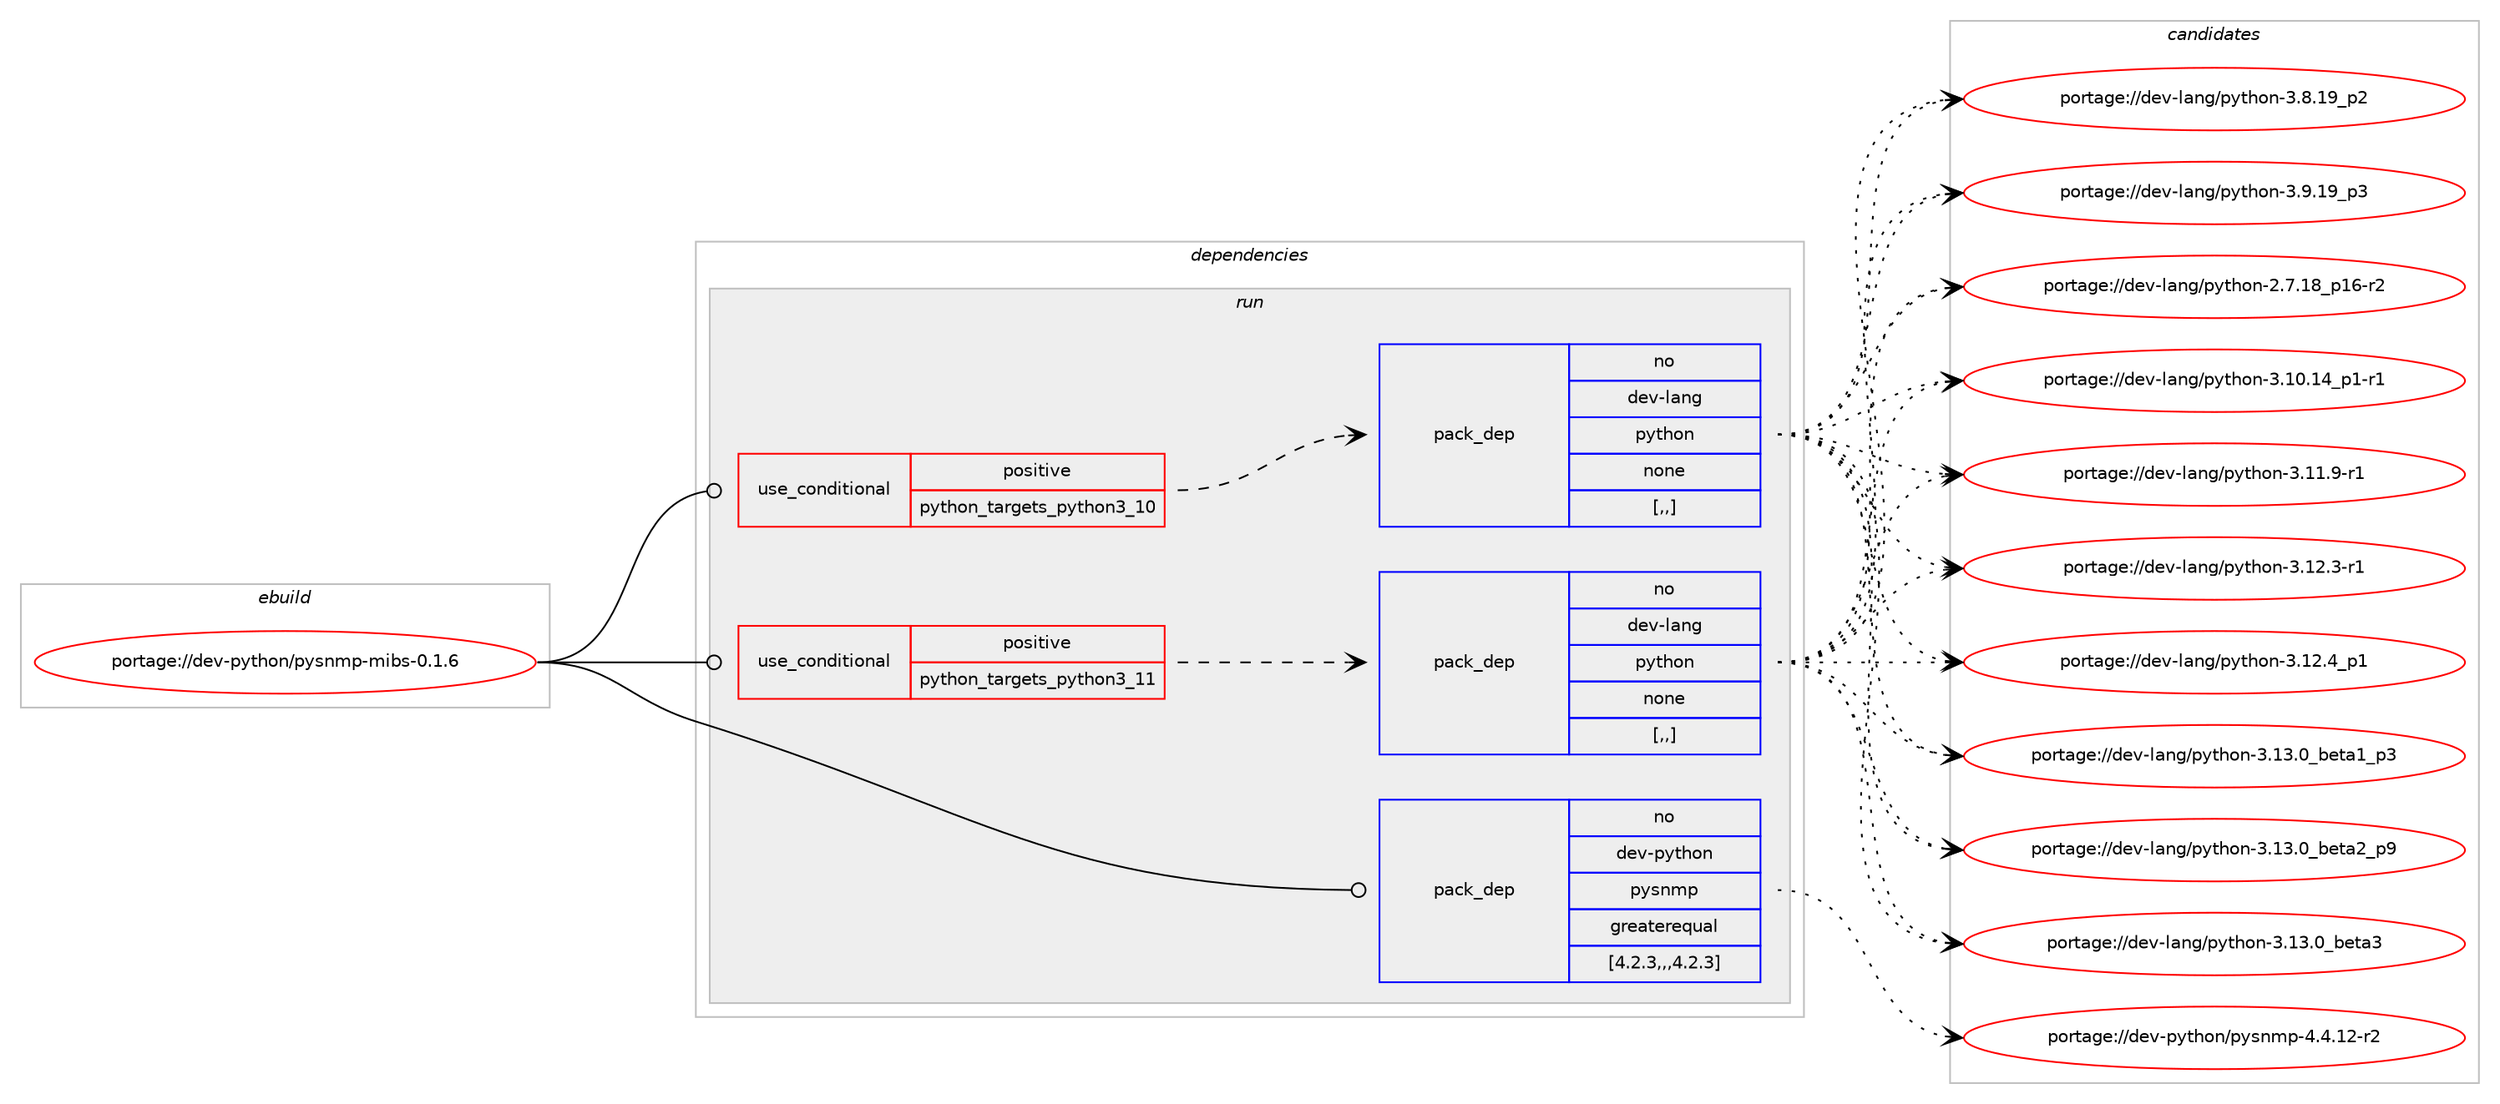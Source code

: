 digraph prolog {

# *************
# Graph options
# *************

newrank=true;
concentrate=true;
compound=true;
graph [rankdir=LR,fontname=Helvetica,fontsize=10,ranksep=1.5];#, ranksep=2.5, nodesep=0.2];
edge  [arrowhead=vee];
node  [fontname=Helvetica,fontsize=10];

# **********
# The ebuild
# **********

subgraph cluster_leftcol {
color=gray;
rank=same;
label=<<i>ebuild</i>>;
id [label="portage://dev-python/pysnmp-mibs-0.1.6", color=red, width=4, href="../dev-python/pysnmp-mibs-0.1.6.svg"];
}

# ****************
# The dependencies
# ****************

subgraph cluster_midcol {
color=gray;
label=<<i>dependencies</i>>;
subgraph cluster_compile {
fillcolor="#eeeeee";
style=filled;
label=<<i>compile</i>>;
}
subgraph cluster_compileandrun {
fillcolor="#eeeeee";
style=filled;
label=<<i>compile and run</i>>;
}
subgraph cluster_run {
fillcolor="#eeeeee";
style=filled;
label=<<i>run</i>>;
subgraph cond36584 {
dependency154794 [label=<<TABLE BORDER="0" CELLBORDER="1" CELLSPACING="0" CELLPADDING="4"><TR><TD ROWSPAN="3" CELLPADDING="10">use_conditional</TD></TR><TR><TD>positive</TD></TR><TR><TD>python_targets_python3_10</TD></TR></TABLE>>, shape=none, color=red];
subgraph pack116976 {
dependency154795 [label=<<TABLE BORDER="0" CELLBORDER="1" CELLSPACING="0" CELLPADDING="4" WIDTH="220"><TR><TD ROWSPAN="6" CELLPADDING="30">pack_dep</TD></TR><TR><TD WIDTH="110">no</TD></TR><TR><TD>dev-lang</TD></TR><TR><TD>python</TD></TR><TR><TD>none</TD></TR><TR><TD>[,,]</TD></TR></TABLE>>, shape=none, color=blue];
}
dependency154794:e -> dependency154795:w [weight=20,style="dashed",arrowhead="vee"];
}
id:e -> dependency154794:w [weight=20,style="solid",arrowhead="odot"];
subgraph cond36585 {
dependency154796 [label=<<TABLE BORDER="0" CELLBORDER="1" CELLSPACING="0" CELLPADDING="4"><TR><TD ROWSPAN="3" CELLPADDING="10">use_conditional</TD></TR><TR><TD>positive</TD></TR><TR><TD>python_targets_python3_11</TD></TR></TABLE>>, shape=none, color=red];
subgraph pack116977 {
dependency154797 [label=<<TABLE BORDER="0" CELLBORDER="1" CELLSPACING="0" CELLPADDING="4" WIDTH="220"><TR><TD ROWSPAN="6" CELLPADDING="30">pack_dep</TD></TR><TR><TD WIDTH="110">no</TD></TR><TR><TD>dev-lang</TD></TR><TR><TD>python</TD></TR><TR><TD>none</TD></TR><TR><TD>[,,]</TD></TR></TABLE>>, shape=none, color=blue];
}
dependency154796:e -> dependency154797:w [weight=20,style="dashed",arrowhead="vee"];
}
id:e -> dependency154796:w [weight=20,style="solid",arrowhead="odot"];
subgraph pack116978 {
dependency154798 [label=<<TABLE BORDER="0" CELLBORDER="1" CELLSPACING="0" CELLPADDING="4" WIDTH="220"><TR><TD ROWSPAN="6" CELLPADDING="30">pack_dep</TD></TR><TR><TD WIDTH="110">no</TD></TR><TR><TD>dev-python</TD></TR><TR><TD>pysnmp</TD></TR><TR><TD>greaterequal</TD></TR><TR><TD>[4.2.3,,,4.2.3]</TD></TR></TABLE>>, shape=none, color=blue];
}
id:e -> dependency154798:w [weight=20,style="solid",arrowhead="odot"];
}
}

# **************
# The candidates
# **************

subgraph cluster_choices {
rank=same;
color=gray;
label=<<i>candidates</i>>;

subgraph choice116976 {
color=black;
nodesep=1;
choice100101118451089711010347112121116104111110455046554649569511249544511450 [label="portage://dev-lang/python-2.7.18_p16-r2", color=red, width=4,href="../dev-lang/python-2.7.18_p16-r2.svg"];
choice100101118451089711010347112121116104111110455146494846495295112494511449 [label="portage://dev-lang/python-3.10.14_p1-r1", color=red, width=4,href="../dev-lang/python-3.10.14_p1-r1.svg"];
choice100101118451089711010347112121116104111110455146494946574511449 [label="portage://dev-lang/python-3.11.9-r1", color=red, width=4,href="../dev-lang/python-3.11.9-r1.svg"];
choice100101118451089711010347112121116104111110455146495046514511449 [label="portage://dev-lang/python-3.12.3-r1", color=red, width=4,href="../dev-lang/python-3.12.3-r1.svg"];
choice100101118451089711010347112121116104111110455146495046529511249 [label="portage://dev-lang/python-3.12.4_p1", color=red, width=4,href="../dev-lang/python-3.12.4_p1.svg"];
choice10010111845108971101034711212111610411111045514649514648959810111697499511251 [label="portage://dev-lang/python-3.13.0_beta1_p3", color=red, width=4,href="../dev-lang/python-3.13.0_beta1_p3.svg"];
choice10010111845108971101034711212111610411111045514649514648959810111697509511257 [label="portage://dev-lang/python-3.13.0_beta2_p9", color=red, width=4,href="../dev-lang/python-3.13.0_beta2_p9.svg"];
choice1001011184510897110103471121211161041111104551464951464895981011169751 [label="portage://dev-lang/python-3.13.0_beta3", color=red, width=4,href="../dev-lang/python-3.13.0_beta3.svg"];
choice100101118451089711010347112121116104111110455146564649579511250 [label="portage://dev-lang/python-3.8.19_p2", color=red, width=4,href="../dev-lang/python-3.8.19_p2.svg"];
choice100101118451089711010347112121116104111110455146574649579511251 [label="portage://dev-lang/python-3.9.19_p3", color=red, width=4,href="../dev-lang/python-3.9.19_p3.svg"];
dependency154795:e -> choice100101118451089711010347112121116104111110455046554649569511249544511450:w [style=dotted,weight="100"];
dependency154795:e -> choice100101118451089711010347112121116104111110455146494846495295112494511449:w [style=dotted,weight="100"];
dependency154795:e -> choice100101118451089711010347112121116104111110455146494946574511449:w [style=dotted,weight="100"];
dependency154795:e -> choice100101118451089711010347112121116104111110455146495046514511449:w [style=dotted,weight="100"];
dependency154795:e -> choice100101118451089711010347112121116104111110455146495046529511249:w [style=dotted,weight="100"];
dependency154795:e -> choice10010111845108971101034711212111610411111045514649514648959810111697499511251:w [style=dotted,weight="100"];
dependency154795:e -> choice10010111845108971101034711212111610411111045514649514648959810111697509511257:w [style=dotted,weight="100"];
dependency154795:e -> choice1001011184510897110103471121211161041111104551464951464895981011169751:w [style=dotted,weight="100"];
dependency154795:e -> choice100101118451089711010347112121116104111110455146564649579511250:w [style=dotted,weight="100"];
dependency154795:e -> choice100101118451089711010347112121116104111110455146574649579511251:w [style=dotted,weight="100"];
}
subgraph choice116977 {
color=black;
nodesep=1;
choice100101118451089711010347112121116104111110455046554649569511249544511450 [label="portage://dev-lang/python-2.7.18_p16-r2", color=red, width=4,href="../dev-lang/python-2.7.18_p16-r2.svg"];
choice100101118451089711010347112121116104111110455146494846495295112494511449 [label="portage://dev-lang/python-3.10.14_p1-r1", color=red, width=4,href="../dev-lang/python-3.10.14_p1-r1.svg"];
choice100101118451089711010347112121116104111110455146494946574511449 [label="portage://dev-lang/python-3.11.9-r1", color=red, width=4,href="../dev-lang/python-3.11.9-r1.svg"];
choice100101118451089711010347112121116104111110455146495046514511449 [label="portage://dev-lang/python-3.12.3-r1", color=red, width=4,href="../dev-lang/python-3.12.3-r1.svg"];
choice100101118451089711010347112121116104111110455146495046529511249 [label="portage://dev-lang/python-3.12.4_p1", color=red, width=4,href="../dev-lang/python-3.12.4_p1.svg"];
choice10010111845108971101034711212111610411111045514649514648959810111697499511251 [label="portage://dev-lang/python-3.13.0_beta1_p3", color=red, width=4,href="../dev-lang/python-3.13.0_beta1_p3.svg"];
choice10010111845108971101034711212111610411111045514649514648959810111697509511257 [label="portage://dev-lang/python-3.13.0_beta2_p9", color=red, width=4,href="../dev-lang/python-3.13.0_beta2_p9.svg"];
choice1001011184510897110103471121211161041111104551464951464895981011169751 [label="portage://dev-lang/python-3.13.0_beta3", color=red, width=4,href="../dev-lang/python-3.13.0_beta3.svg"];
choice100101118451089711010347112121116104111110455146564649579511250 [label="portage://dev-lang/python-3.8.19_p2", color=red, width=4,href="../dev-lang/python-3.8.19_p2.svg"];
choice100101118451089711010347112121116104111110455146574649579511251 [label="portage://dev-lang/python-3.9.19_p3", color=red, width=4,href="../dev-lang/python-3.9.19_p3.svg"];
dependency154797:e -> choice100101118451089711010347112121116104111110455046554649569511249544511450:w [style=dotted,weight="100"];
dependency154797:e -> choice100101118451089711010347112121116104111110455146494846495295112494511449:w [style=dotted,weight="100"];
dependency154797:e -> choice100101118451089711010347112121116104111110455146494946574511449:w [style=dotted,weight="100"];
dependency154797:e -> choice100101118451089711010347112121116104111110455146495046514511449:w [style=dotted,weight="100"];
dependency154797:e -> choice100101118451089711010347112121116104111110455146495046529511249:w [style=dotted,weight="100"];
dependency154797:e -> choice10010111845108971101034711212111610411111045514649514648959810111697499511251:w [style=dotted,weight="100"];
dependency154797:e -> choice10010111845108971101034711212111610411111045514649514648959810111697509511257:w [style=dotted,weight="100"];
dependency154797:e -> choice1001011184510897110103471121211161041111104551464951464895981011169751:w [style=dotted,weight="100"];
dependency154797:e -> choice100101118451089711010347112121116104111110455146564649579511250:w [style=dotted,weight="100"];
dependency154797:e -> choice100101118451089711010347112121116104111110455146574649579511251:w [style=dotted,weight="100"];
}
subgraph choice116978 {
color=black;
nodesep=1;
choice1001011184511212111610411111047112121115110109112455246524649504511450 [label="portage://dev-python/pysnmp-4.4.12-r2", color=red, width=4,href="../dev-python/pysnmp-4.4.12-r2.svg"];
dependency154798:e -> choice1001011184511212111610411111047112121115110109112455246524649504511450:w [style=dotted,weight="100"];
}
}

}
